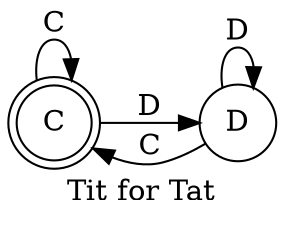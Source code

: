 digraph finite_state_machine {
        rankdir=LR; 
// direction of the graph: left -> right
// default: top -> bottom
        size="8,5"
        node [shape = doublecircle]; 0
        node [shape = circle];
0 [label="C"];
1 [label="D"];
        0 -> 1 [ label = "D" ]
        0 -> 0 [ label = "C" ]
        1 -> 0 [ label = "C" ]
        1 -> 1 [ label = "D" ]
// title
    labelloc="b";
    label="Tit for Tat";
        
}

